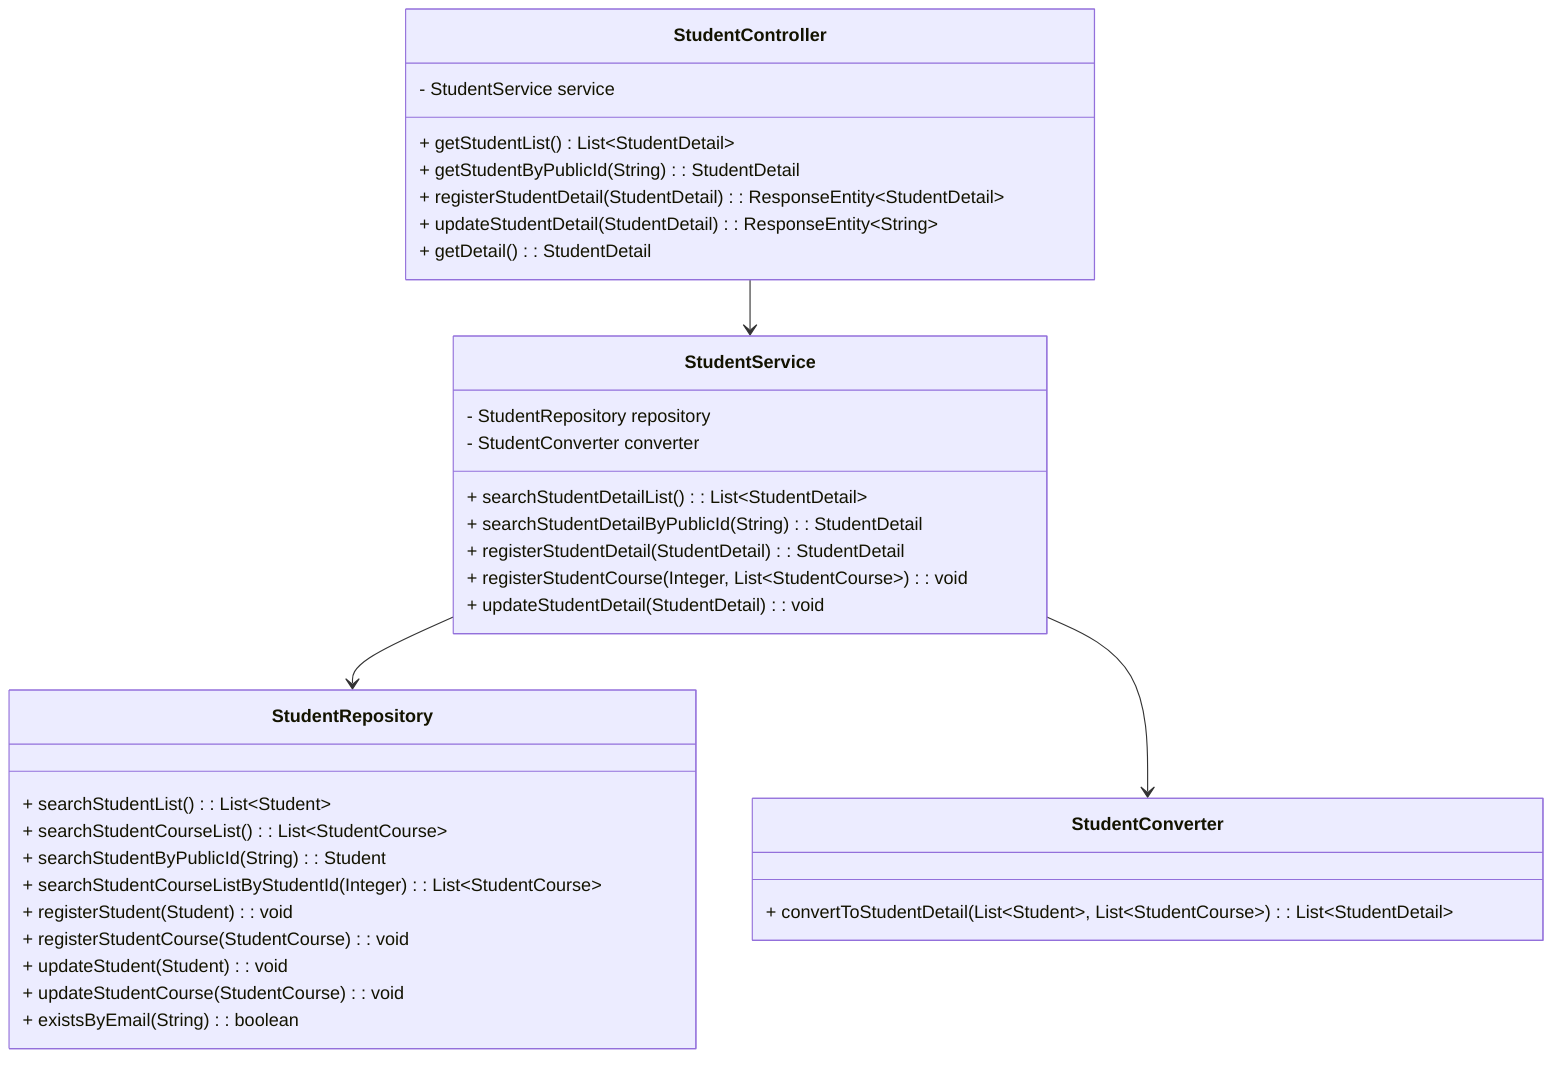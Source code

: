classDiagram
    class StudentController {
        - StudentService service
        + getStudentList() List~StudentDetail~
        + getStudentByPublicId(String): StudentDetail
        + registerStudentDetail(StudentDetail): ResponseEntity~StudentDetail~
        + updateStudentDetail(StudentDetail): ResponseEntity~String~
        + getDetail(): StudentDetail
    }

    class StudentService {
        - StudentRepository repository
        - StudentConverter converter
        + searchStudentDetailList(): List~StudentDetail~
        + searchStudentDetailByPublicId(String): StudentDetail
        + registerStudentDetail(StudentDetail): StudentDetail
        + registerStudentCourse(Integer, List~StudentCourse~): void
        + updateStudentDetail(StudentDetail): void
    }

    class StudentConverter {
        + convertToStudentDetail(List~Student~, List~StudentCourse~): List~StudentDetail~
    }

    class StudentRepository {
        + searchStudentList(): List~Student~
        + searchStudentCourseList(): List~StudentCourse~
        + searchStudentByPublicId(String): Student
        + searchStudentCourseListByStudentId(Integer): List~StudentCourse~
        + registerStudent(Student): void
        + registerStudentCourse(StudentCourse): void
        + updateStudent(Student): void
        + updateStudentCourse(StudentCourse): void
        + existsByEmail(String): boolean
    }

    StudentController --> StudentService
    StudentService --> StudentRepository
    StudentService --> StudentConverter